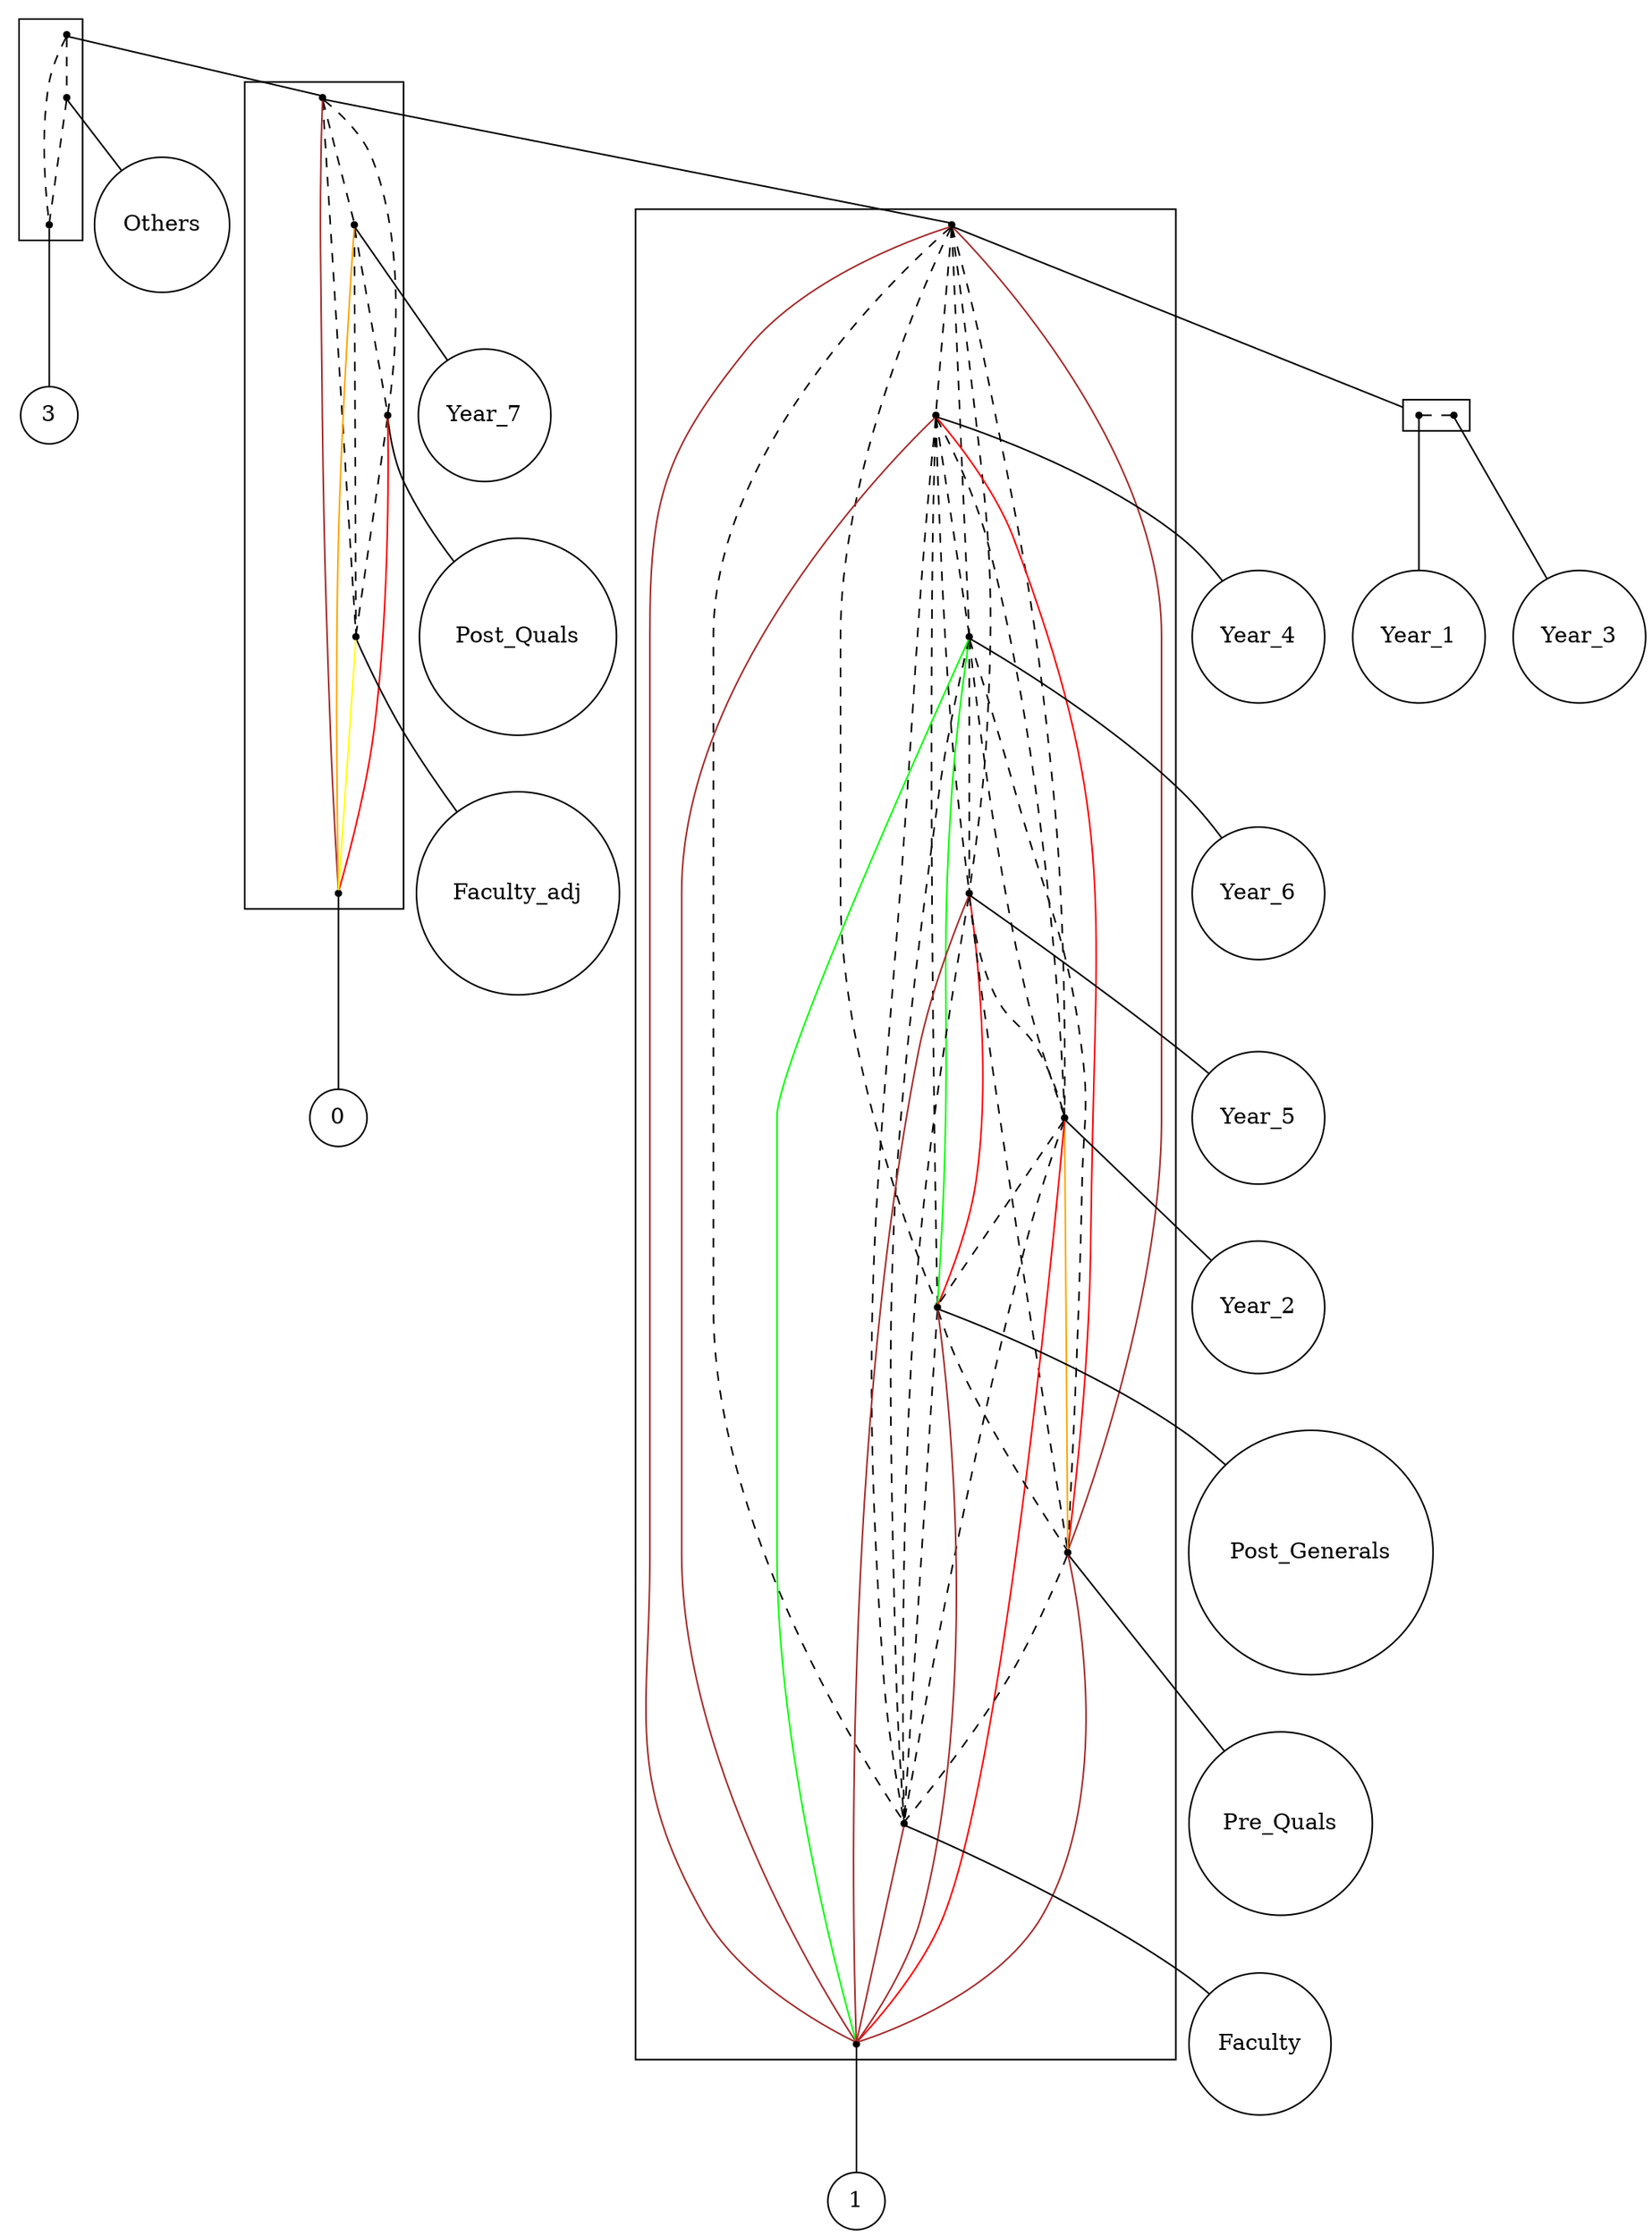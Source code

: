 strict digraph "linear_2-structure" {
compound=true;
fontname=Verdana;
fontsize=12;
newrank=true;
node [shape=circle];
Others;
3;
Year_7;
Post_Quals;
Faculty_adj;
0;
Year_4;
Year_6;
Year_5;
Year_2;
Post_Generals;
Pre_Quals;
Faculty;
1;
Year_1;
Year_3;
subgraph cluster_Year_60FacultyFaculty_adjYear_3Year_41Year_1Pre_QualsYear_7Post_GeneralsOthers3Year_5Post_QualsYear_2 {
node [shape=point];
s_1Year_20Year_5Year_1Post_QualsYear_6Pre_QualsYear_7FacultyFaculty_adjYear_3Year_4Post_Generals -> s_Others  [arrowhead=none, color=black, style=dashed];
s_1Year_20Year_5Year_1Post_QualsYear_6Pre_QualsYear_7FacultyFaculty_adjYear_3Year_4Post_Generals -> s_3  [arrowhead=none, color=black, style=dashed];
s_Others -> s_3  [arrowhead=none, color=black, style=dashed];
}

subgraph cluster_Year_60Year_5Post_QualsFacultyFaculty_adjYear_3Year_41Year_2Year_1Pre_QualsYear_7Post_Generals {
node [shape=point];
s_1Year_2Year_5Year_6Year_1Pre_QualsFacultyYear_3Year_4Post_Generals -> s_Year_7  [arrowhead=none, color=black, style=dashed];
s_1Year_2Year_5Year_6Year_1Pre_QualsFacultyYear_3Year_4Post_Generals -> s_Post_Quals  [arrowhead=none, color=black, style=dashed];
s_1Year_2Year_5Year_6Year_1Pre_QualsFacultyYear_3Year_4Post_Generals -> s_Faculty_adj  [arrowhead=none, color=black, style=dashed];
s_1Year_2Year_5Year_6Year_1Pre_QualsFacultyYear_3Year_4Post_Generals -> s_0  [arrowhead=none, color=brown, style=solid];
s_Year_7 -> s_Post_Quals  [arrowhead=none, color=black, style=dashed];
s_Year_7 -> s_Faculty_adj  [arrowhead=none, color=black, style=dashed];
s_Year_7 -> s_0  [arrowhead=none, color=orange, style=solid];
s_Post_Quals -> s_Faculty_adj  [arrowhead=none, color=black, style=dashed];
s_Post_Quals -> s_0  [arrowhead=none, color=red, style=solid];
s_Faculty_adj -> s_0  [arrowhead=none, color=yellow, style=solid];
}

subgraph cluster_Year_6Year_5FacultyYear_3Year_41Year_2Year_1Pre_QualsPost_Generals {
node [shape=point];
s_Year_1Year_3 -> s_Year_4  [arrowhead=none, color=black, style=dashed];
s_Year_1Year_3 -> s_Year_6  [arrowhead=none, color=black, style=dashed];
s_Year_1Year_3 -> s_Year_5  [arrowhead=none, color=black, style=dashed];
s_Year_1Year_3 -> s_Year_2  [arrowhead=none, color=black, style=dashed];
s_Year_1Year_3 -> s_Post_Generals  [arrowhead=none, color=black, style=dashed];
s_Year_1Year_3 -> s_Pre_Quals  [arrowhead=none, color=brown, style=solid];
s_Year_1Year_3 -> s_Faculty  [arrowhead=none, color=black, style=dashed];
s_Year_1Year_3 -> s_1  [arrowhead=none, color=brown, style=solid];
s_Year_4 -> s_Year_6  [arrowhead=none, color=black, style=dashed];
s_Year_4 -> s_Year_5  [arrowhead=none, color=black, style=dashed];
s_Year_4 -> s_Year_2  [arrowhead=none, color=black, style=dashed];
s_Year_4 -> s_Post_Generals  [arrowhead=none, color=black, style=dashed];
s_Year_4 -> s_Pre_Quals  [arrowhead=none, color=red, style=solid];
s_Year_4 -> s_Faculty  [arrowhead=none, color=black, style=dashed];
s_Year_4 -> s_1  [arrowhead=none, color=brown, style=solid];
s_Year_6 -> s_Year_5  [arrowhead=none, color=black, style=dashed];
s_Year_6 -> s_Year_2  [arrowhead=none, color=black, style=dashed];
s_Year_6 -> s_Post_Generals  [arrowhead=none, color=green, style=solid];
s_Year_6 -> s_Pre_Quals  [arrowhead=none, color=black, style=dashed];
s_Year_6 -> s_Faculty  [arrowhead=none, color=black, style=dashed];
s_Year_6 -> s_1  [arrowhead=none, color=green, style=solid];
s_Year_5 -> s_Year_2  [arrowhead=none, color=black, style=dashed];
s_Year_5 -> s_Post_Generals  [arrowhead=none, color=red, style=solid];
s_Year_5 -> s_Pre_Quals  [arrowhead=none, color=black, style=dashed];
s_Year_5 -> s_Faculty  [arrowhead=none, color=black, style=dashed];
s_Year_5 -> s_1  [arrowhead=none, color=brown, style=solid];
s_Year_2 -> s_Post_Generals  [arrowhead=none, color=black, style=dashed];
s_Year_2 -> s_Pre_Quals  [arrowhead=none, color=orange, style=solid];
s_Year_2 -> s_Faculty  [arrowhead=none, color=black, style=dashed];
s_Year_2 -> s_1  [arrowhead=none, color=red, style=solid];
s_Post_Generals -> s_Pre_Quals  [arrowhead=none, color=black, style=dashed];
s_Post_Generals -> s_Faculty  [arrowhead=none, color=black, style=dashed];
s_Post_Generals -> s_1  [arrowhead=none, color=brown, style=solid];
s_Pre_Quals -> s_Faculty  [arrowhead=none, color=black, style=dashed];
s_Pre_Quals -> s_1  [arrowhead=none, color=brown, style=solid];
s_Faculty -> s_1  [arrowhead=none, color=brown, style=solid];
}

subgraph cluster_Year_1Year_3 {
rank=same;
node [shape=point];
s_Year_1 -> s_Year_3  [arrowhead=none, color=black, style=dashed];
}

s_1Year_20Year_5Year_1Post_QualsYear_6Pre_QualsYear_7FacultyFaculty_adjYear_3Year_4Post_Generals -> s_1Year_2Year_5Year_6Year_1Pre_QualsFacultyYear_3Year_4Post_Generals  [arrowhead=none, lhead=cluster_1Year_20Year_5Year_1Post_QualsYear_6Pre_QualsYear_7FacultyFaculty_adjYear_3Year_4Post_Generals];
s_Others -> Others  [arrowhead=none];
s_3 -> 3  [arrowhead=none];
s_1Year_2Year_5Year_6Year_1Pre_QualsFacultyYear_3Year_4Post_Generals -> s_Year_1Year_3  [arrowhead=none, lhead=cluster_1Year_2Year_5Year_6Year_1Pre_QualsFacultyYear_3Year_4Post_Generals];
s_Year_7 -> Year_7  [arrowhead=none];
s_Post_Quals -> Post_Quals  [arrowhead=none];
s_Faculty_adj -> Faculty_adj  [arrowhead=none];
s_0 -> 0  [arrowhead=none];
s_Year_1Year_3 -> s_Year_1  [arrowhead=none, lhead=cluster_Year_1Year_3];
s_Year_4 -> Year_4  [arrowhead=none];
s_Year_6 -> Year_6  [arrowhead=none];
s_Year_5 -> Year_5  [arrowhead=none];
s_Year_2 -> Year_2  [arrowhead=none];
s_Post_Generals -> Post_Generals  [arrowhead=none];
s_Pre_Quals -> Pre_Quals  [arrowhead=none];
s_Faculty -> Faculty  [arrowhead=none];
s_1 -> 1  [arrowhead=none];
s_Year_1 -> Year_1  [arrowhead=none];
s_Year_3 -> Year_3  [arrowhead=none];
}
